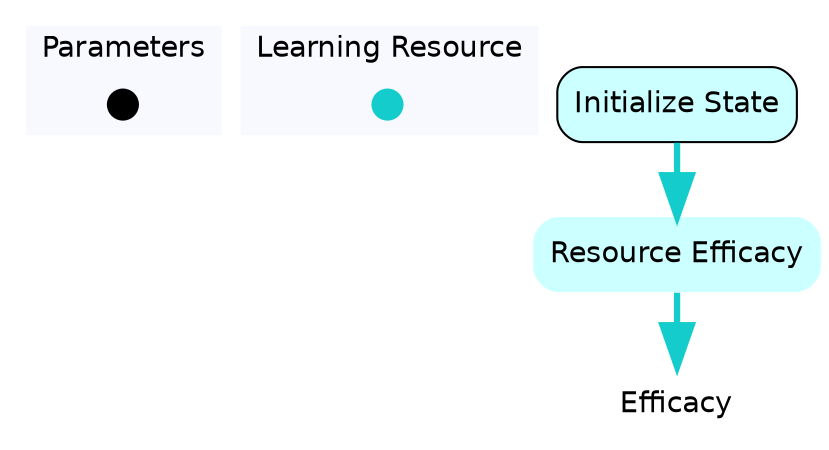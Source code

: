 digraph initializeState {

	subgraph clustercontextKey {
		fontname=Helvetica;
		label="Parameters";
		style="filled";
		fillcolor=ghostwhite;
		color=white;
		labeljust=l;
		contextOverview [style=filled,shape=point,fixedsize=true,width=.2,height=.2,fontcolor=white,color="black",label=""];
	}
	subgraph clusterlearningResourceKey {
		fontname=Helvetica;
		nodesep=0.1;
		style="filled";
		fillcolor=ghostwhite;
		label="Learning Resource";
		color=white;
		labeljust=l;
		initializeStateOverview [fontname=Helvetica,style=filled,shape=point,fixedsize=true,width=.2,height=.2,fontcolor=white,color="0.5, 0.9 , 0.8",label="",URL="learningResource__Overview.svg"];

	}
		learningResourceefficacy [shape=none,fontsize=14,style="filled",fontname=Helvetica,color=none,fillcolor=white,label="Efficacy"];

//subgraph clusterinitializeState {
	//style=filled;
	//color=white;
	//fillcolor="0.0, 0.0, 0.98";
		initializeState [shape=box,style="rounded,filled",fontname=Helvetica,color=black,fillcolor="0.5, 0.2, 1.0",label="Initialize State",URL="learningResource_initializeState.svg"];
	initializeState ->  resourceEfficacy [color="0.5, 0.9 , 0.8",penwidth=3.0,arrowsize=2.0];
		resourceEfficacy [shape=none,style="rounded,filled",fontname=Helvetica,color="0.5, 0.2, 1.0",label="Resource Efficacy"];
			resourceEfficacy ->  learningResourceefficacy [color="0.5, 0.9 , 0.8",penwidth=3.0,arrowsize=2.0];
//}
}
